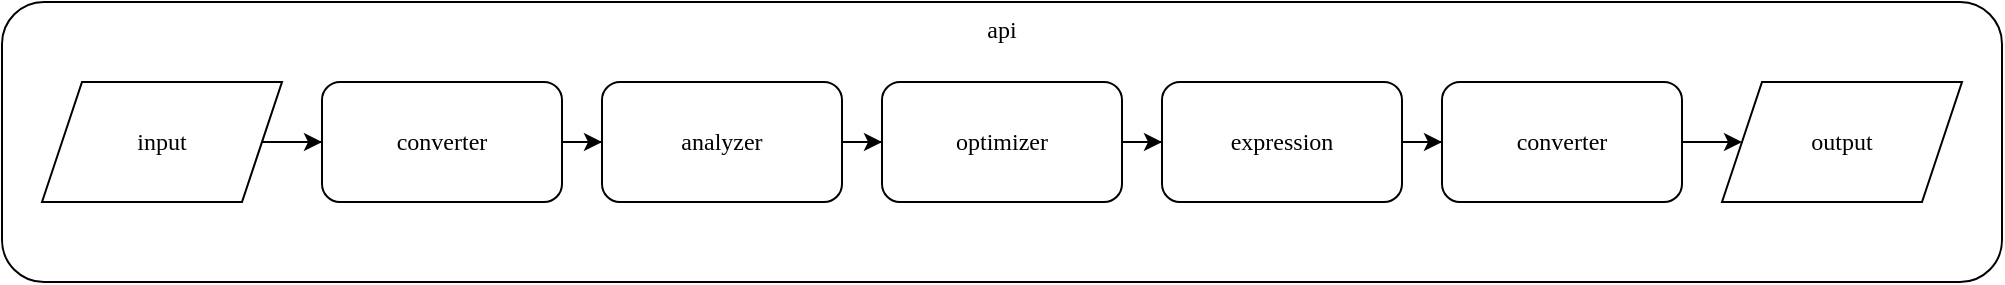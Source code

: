 <mxfile version="26.2.9">
  <diagram name="Page-1" id="W9_oqjEX3XN8SL4kZTz6">
    <mxGraphModel dx="1212" dy="720" grid="1" gridSize="10" guides="1" tooltips="1" connect="1" arrows="1" fold="1" page="1" pageScale="1" pageWidth="1169" pageHeight="827" background="light-dark(#ffffff, #000000)" math="0" shadow="0">
      <root>
        <mxCell id="0" />
        <mxCell id="1" parent="0" />
        <mxCell id="2fAbiAuBv8CrH87zVZGK-1" value="api" style="rounded=1;whiteSpace=wrap;html=1;fillColor=none;align=center;fontColor=light-dark(#000000,#FFFFFF);verticalAlign=top;spacingTop=0;fontFamily=Jetbrains Mono;fontSize=12;fillOpacity=0;" parent="1" vertex="1">
          <mxGeometry x="100" y="140" width="1000" height="140" as="geometry" />
        </mxCell>
        <mxCell id="3HO8LdP7q9Up35ROLW3h-20" value="" style="edgeStyle=orthogonalEdgeStyle;rounded=0;orthogonalLoop=1;jettySize=auto;html=1;" edge="1" parent="1" source="2fAbiAuBv8CrH87zVZGK-7" target="3HO8LdP7q9Up35ROLW3h-16">
          <mxGeometry relative="1" as="geometry" />
        </mxCell>
        <mxCell id="2fAbiAuBv8CrH87zVZGK-7" value="&lt;div&gt;expression&lt;/div&gt;" style="rounded=1;whiteSpace=wrap;html=1;fontFamily=Jetbrains Mono;fontSize=12;fontColor=light-dark(#000000,#FFFFFF);fillOpacity=0;" parent="1" vertex="1">
          <mxGeometry x="680" y="180" width="120" height="60" as="geometry" />
        </mxCell>
        <mxCell id="2fAbiAuBv8CrH87zVZGK-12" value="&lt;div&gt;output&lt;/div&gt;" style="shape=parallelogram;perimeter=parallelogramPerimeter;whiteSpace=wrap;html=1;fixedSize=1;fontSize=12;fontColor=light-dark(#000000,#FFFFFF);fillOpacity=0;fontFamily=Jetbrains Mono;" parent="1" vertex="1">
          <mxGeometry x="960" y="180" width="120" height="60" as="geometry" />
        </mxCell>
        <mxCell id="3HO8LdP7q9Up35ROLW3h-17" value="" style="edgeStyle=orthogonalEdgeStyle;rounded=0;orthogonalLoop=1;jettySize=auto;html=1;" edge="1" parent="1" source="2fAbiAuBv8CrH87zVZGK-14" target="3HO8LdP7q9Up35ROLW3h-15">
          <mxGeometry relative="1" as="geometry" />
        </mxCell>
        <mxCell id="2fAbiAuBv8CrH87zVZGK-14" value="input" style="shape=parallelogram;perimeter=parallelogramPerimeter;whiteSpace=wrap;html=1;fixedSize=1;fontSize=12;fontColor=light-dark(#000000,#FFFFFF);fillOpacity=0;fontFamily=Jetbrains Mono;" parent="1" vertex="1">
          <mxGeometry x="120" y="180" width="120" height="60" as="geometry" />
        </mxCell>
        <mxCell id="tYDQcGG-DxqVphmdubBj-6" value="" style="edgeStyle=orthogonalEdgeStyle;rounded=0;orthogonalLoop=1;jettySize=auto;html=1;fontFamily=Jetbrains Mono;" parent="1" source="tYDQcGG-DxqVphmdubBj-1" target="2fAbiAuBv8CrH87zVZGK-7" edge="1">
          <mxGeometry relative="1" as="geometry" />
        </mxCell>
        <mxCell id="tYDQcGG-DxqVphmdubBj-1" value="&lt;div&gt;optimizer&lt;/div&gt;" style="rounded=1;whiteSpace=wrap;html=1;fontFamily=Jetbrains Mono;fillColor=none;" parent="1" vertex="1">
          <mxGeometry x="540" y="180" width="120" height="60" as="geometry" />
        </mxCell>
        <mxCell id="3HO8LdP7q9Up35ROLW3h-19" value="" style="edgeStyle=orthogonalEdgeStyle;rounded=0;orthogonalLoop=1;jettySize=auto;html=1;" edge="1" parent="1" source="tYDQcGG-DxqVphmdubBj-7" target="tYDQcGG-DxqVphmdubBj-1">
          <mxGeometry relative="1" as="geometry" />
        </mxCell>
        <mxCell id="tYDQcGG-DxqVphmdubBj-7" value="analyzer" style="rounded=1;whiteSpace=wrap;html=1;fontFamily=Jetbrains Mono;fillColor=none;" parent="1" vertex="1">
          <mxGeometry x="400" y="180" width="120" height="60" as="geometry" />
        </mxCell>
        <mxCell id="3HO8LdP7q9Up35ROLW3h-18" value="" style="edgeStyle=orthogonalEdgeStyle;rounded=0;orthogonalLoop=1;jettySize=auto;html=1;" edge="1" parent="1" source="3HO8LdP7q9Up35ROLW3h-15" target="tYDQcGG-DxqVphmdubBj-7">
          <mxGeometry relative="1" as="geometry" />
        </mxCell>
        <mxCell id="3HO8LdP7q9Up35ROLW3h-15" value="converter" style="rounded=1;whiteSpace=wrap;html=1;fontFamily=Jetbrains Mono;fillColor=none;" vertex="1" parent="1">
          <mxGeometry x="260" y="180" width="120" height="60" as="geometry" />
        </mxCell>
        <mxCell id="3HO8LdP7q9Up35ROLW3h-21" value="" style="edgeStyle=orthogonalEdgeStyle;rounded=0;orthogonalLoop=1;jettySize=auto;html=1;" edge="1" parent="1" source="3HO8LdP7q9Up35ROLW3h-16" target="2fAbiAuBv8CrH87zVZGK-12">
          <mxGeometry relative="1" as="geometry" />
        </mxCell>
        <mxCell id="3HO8LdP7q9Up35ROLW3h-16" value="converter" style="rounded=1;whiteSpace=wrap;html=1;fontFamily=Jetbrains Mono;fillColor=none;" vertex="1" parent="1">
          <mxGeometry x="820" y="180" width="120" height="60" as="geometry" />
        </mxCell>
      </root>
    </mxGraphModel>
  </diagram>
</mxfile>
